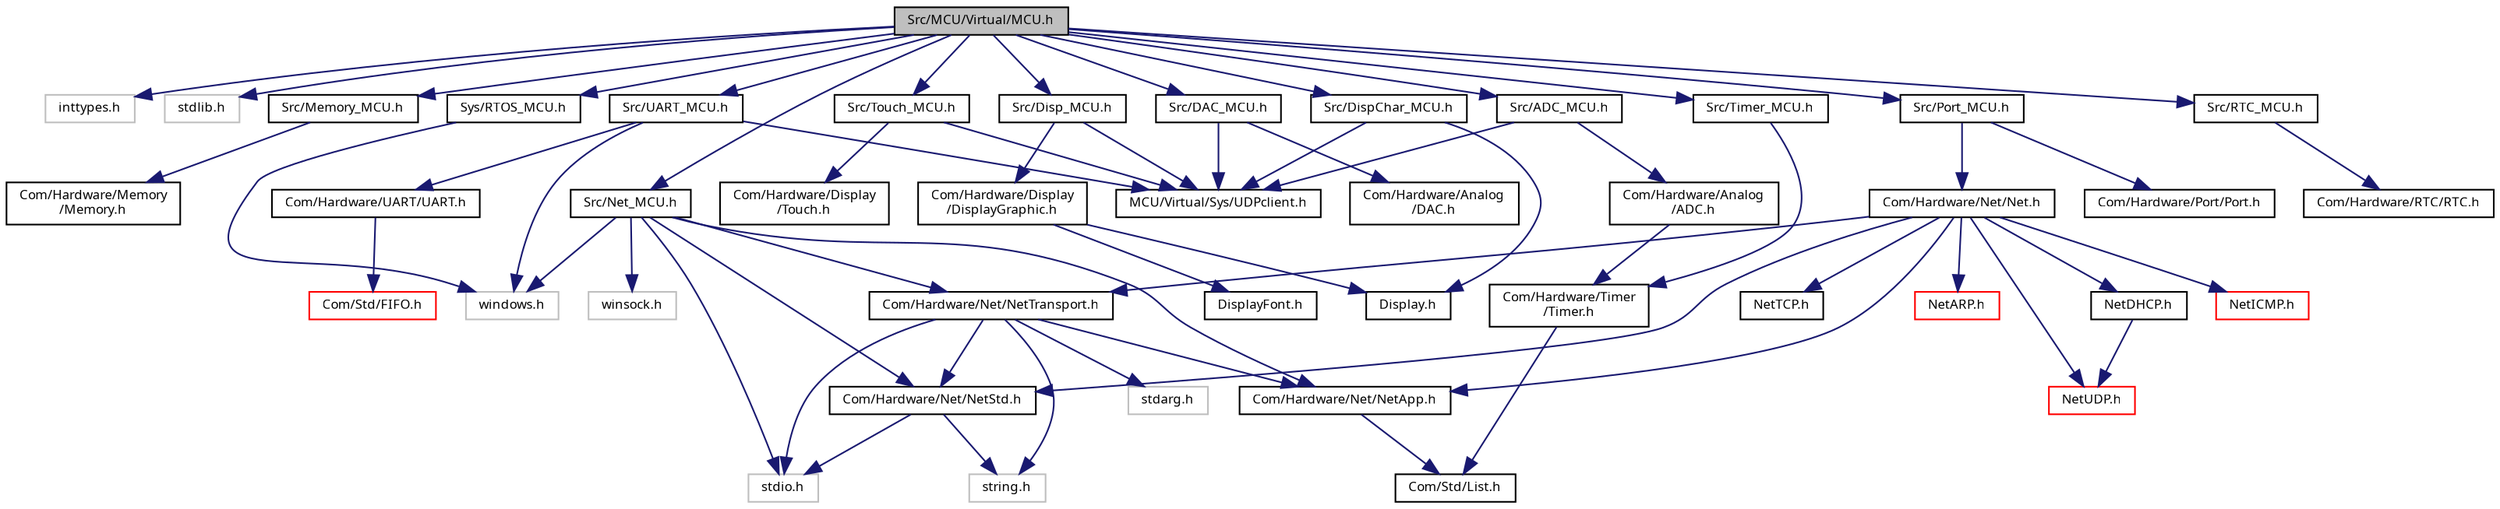 digraph "Src/MCU/Virtual/MCU.h"
{
  edge [fontname="Sans",fontsize="8",labelfontname="Sans",labelfontsize="8"];
  node [fontname="Sans",fontsize="8",shape=record];
  Node1 [label="Src/MCU/Virtual/MCU.h",height=0.2,width=0.4,color="black", fillcolor="grey75", style="filled", fontcolor="black"];
  Node1 -> Node2 [color="midnightblue",fontsize="8",style="solid",fontname="Sans"];
  Node2 [label="inttypes.h",height=0.2,width=0.4,color="grey75", fillcolor="white", style="filled"];
  Node1 -> Node3 [color="midnightblue",fontsize="8",style="solid",fontname="Sans"];
  Node3 [label="stdlib.h",height=0.2,width=0.4,color="grey75", fillcolor="white", style="filled"];
  Node1 -> Node4 [color="midnightblue",fontsize="8",style="solid",fontname="Sans"];
  Node4 [label="Src/Memory_MCU.h",height=0.2,width=0.4,color="black", fillcolor="white", style="filled",URL="$_memory___m_c_u_8h.html"];
  Node4 -> Node5 [color="midnightblue",fontsize="8",style="solid",fontname="Sans"];
  Node5 [label="Com/Hardware/Memory\l/Memory.h",height=0.2,width=0.4,color="black", fillcolor="white", style="filled",URL="$_memory_8h.html"];
  Node1 -> Node6 [color="midnightblue",fontsize="8",style="solid",fontname="Sans"];
  Node6 [label="Src/Net_MCU.h",height=0.2,width=0.4,color="black", fillcolor="white", style="filled",URL="$_net___m_c_u_8h_source.html"];
  Node6 -> Node7 [color="midnightblue",fontsize="8",style="solid",fontname="Sans"];
  Node7 [label="windows.h",height=0.2,width=0.4,color="grey75", fillcolor="white", style="filled"];
  Node6 -> Node8 [color="midnightblue",fontsize="8",style="solid",fontname="Sans"];
  Node8 [label="winsock.h",height=0.2,width=0.4,color="grey75", fillcolor="white", style="filled"];
  Node6 -> Node9 [color="midnightblue",fontsize="8",style="solid",fontname="Sans"];
  Node9 [label="stdio.h",height=0.2,width=0.4,color="grey75", fillcolor="white", style="filled"];
  Node6 -> Node10 [color="midnightblue",fontsize="8",style="solid",fontname="Sans"];
  Node10 [label="Com/Hardware/Net/NetStd.h",height=0.2,width=0.4,color="black", fillcolor="white", style="filled",URL="$_net_std_8h.html",tooltip="Standard include file. "];
  Node10 -> Node11 [color="midnightblue",fontsize="8",style="solid",fontname="Sans"];
  Node11 [label="string.h",height=0.2,width=0.4,color="grey75", fillcolor="white", style="filled"];
  Node10 -> Node9 [color="midnightblue",fontsize="8",style="solid",fontname="Sans"];
  Node6 -> Node12 [color="midnightblue",fontsize="8",style="solid",fontname="Sans"];
  Node12 [label="Com/Hardware/Net/NetApp.h",height=0.2,width=0.4,color="black", fillcolor="white", style="filled",URL="$_net_app_8h_source.html"];
  Node12 -> Node13 [color="midnightblue",fontsize="8",style="solid",fontname="Sans"];
  Node13 [label="Com/Std/List.h",height=0.2,width=0.4,color="black", fillcolor="white", style="filled",URL="$_list_8h.html"];
  Node6 -> Node14 [color="midnightblue",fontsize="8",style="solid",fontname="Sans"];
  Node14 [label="Com/Hardware/Net/NetTransport.h",height=0.2,width=0.4,color="black", fillcolor="white", style="filled",URL="$_net_transport_8h_source.html"];
  Node14 -> Node10 [color="midnightblue",fontsize="8",style="solid",fontname="Sans"];
  Node14 -> Node12 [color="midnightblue",fontsize="8",style="solid",fontname="Sans"];
  Node14 -> Node15 [color="midnightblue",fontsize="8",style="solid",fontname="Sans"];
  Node15 [label="stdarg.h",height=0.2,width=0.4,color="grey75", fillcolor="white", style="filled"];
  Node14 -> Node11 [color="midnightblue",fontsize="8",style="solid",fontname="Sans"];
  Node14 -> Node9 [color="midnightblue",fontsize="8",style="solid",fontname="Sans"];
  Node1 -> Node16 [color="midnightblue",fontsize="8",style="solid",fontname="Sans"];
  Node16 [label="Src/UART_MCU.h",height=0.2,width=0.4,color="black", fillcolor="white", style="filled",URL="$_u_a_r_t___m_c_u_8h.html"];
  Node16 -> Node17 [color="midnightblue",fontsize="8",style="solid",fontname="Sans"];
  Node17 [label="Com/Hardware/UART/UART.h",height=0.2,width=0.4,color="black", fillcolor="white", style="filled",URL="$_u_a_r_t_8h.html"];
  Node17 -> Node18 [color="midnightblue",fontsize="8",style="solid",fontname="Sans"];
  Node18 [label="Com/Std/FIFO.h",height=0.2,width=0.4,color="red", fillcolor="white", style="filled",URL="$_fifo_8h.html"];
  Node16 -> Node19 [color="midnightblue",fontsize="8",style="solid",fontname="Sans"];
  Node19 [label="MCU/Virtual/Sys/UDPclient.h",height=0.2,width=0.4,color="black", fillcolor="white", style="filled",URL="$_u_d_pclient_8h.html"];
  Node16 -> Node7 [color="midnightblue",fontsize="8",style="solid",fontname="Sans"];
  Node1 -> Node20 [color="midnightblue",fontsize="8",style="solid",fontname="Sans"];
  Node20 [label="Src/Port_MCU.h",height=0.2,width=0.4,color="black", fillcolor="white", style="filled",URL="$_port___m_c_u_8h_source.html"];
  Node20 -> Node21 [color="midnightblue",fontsize="8",style="solid",fontname="Sans"];
  Node21 [label="Com/Hardware/Port/Port.h",height=0.2,width=0.4,color="black", fillcolor="white", style="filled",URL="$_port_8h.html"];
  Node20 -> Node22 [color="midnightblue",fontsize="8",style="solid",fontname="Sans"];
  Node22 [label="Com/Hardware/Net/Net.h",height=0.2,width=0.4,color="black", fillcolor="white", style="filled",URL="$_net_8h.html"];
  Node22 -> Node10 [color="midnightblue",fontsize="8",style="solid",fontname="Sans"];
  Node22 -> Node12 [color="midnightblue",fontsize="8",style="solid",fontname="Sans"];
  Node22 -> Node14 [color="midnightblue",fontsize="8",style="solid",fontname="Sans"];
  Node22 -> Node23 [color="midnightblue",fontsize="8",style="solid",fontname="Sans"];
  Node23 [label="NetARP.h",height=0.2,width=0.4,color="red", fillcolor="white", style="filled",URL="$_net_a_r_p_8h_source.html"];
  Node22 -> Node24 [color="midnightblue",fontsize="8",style="solid",fontname="Sans"];
  Node24 [label="NetDHCP.h",height=0.2,width=0.4,color="black", fillcolor="white", style="filled",URL="$_net_d_h_c_p_8h_source.html"];
  Node24 -> Node25 [color="midnightblue",fontsize="8",style="solid",fontname="Sans"];
  Node25 [label="NetUDP.h",height=0.2,width=0.4,color="red", fillcolor="white", style="filled",URL="$_net_u_d_p_8h_source.html"];
  Node22 -> Node26 [color="midnightblue",fontsize="8",style="solid",fontname="Sans"];
  Node26 [label="NetICMP.h",height=0.2,width=0.4,color="red", fillcolor="white", style="filled",URL="$_net_i_c_m_p_8h_source.html"];
  Node22 -> Node27 [color="midnightblue",fontsize="8",style="solid",fontname="Sans"];
  Node27 [label="NetTCP.h",height=0.2,width=0.4,color="black", fillcolor="white", style="filled",URL="$_net_t_c_p_8h_source.html"];
  Node22 -> Node25 [color="midnightblue",fontsize="8",style="solid",fontname="Sans"];
  Node1 -> Node28 [color="midnightblue",fontsize="8",style="solid",fontname="Sans"];
  Node28 [label="Src/RTC_MCU.h",height=0.2,width=0.4,color="black", fillcolor="white", style="filled",URL="$_r_t_c___m_c_u_8h.html"];
  Node28 -> Node29 [color="midnightblue",fontsize="8",style="solid",fontname="Sans"];
  Node29 [label="Com/Hardware/RTC/RTC.h",height=0.2,width=0.4,color="black", fillcolor="white", style="filled",URL="$_r_t_c_8h.html"];
  Node1 -> Node30 [color="midnightblue",fontsize="8",style="solid",fontname="Sans"];
  Node30 [label="Sys/RTOS_MCU.h",height=0.2,width=0.4,color="black", fillcolor="white", style="filled",URL="$_r_t_o_s___m_c_u_8h.html"];
  Node30 -> Node7 [color="midnightblue",fontsize="8",style="solid",fontname="Sans"];
  Node1 -> Node31 [color="midnightblue",fontsize="8",style="solid",fontname="Sans"];
  Node31 [label="Src/Timer_MCU.h",height=0.2,width=0.4,color="black", fillcolor="white", style="filled",URL="$_timer___m_c_u_8h.html"];
  Node31 -> Node32 [color="midnightblue",fontsize="8",style="solid",fontname="Sans"];
  Node32 [label="Com/Hardware/Timer\l/Timer.h",height=0.2,width=0.4,color="black", fillcolor="white", style="filled",URL="$_hardware_2_timer_2_timer_8h_source.html"];
  Node32 -> Node13 [color="midnightblue",fontsize="8",style="solid",fontname="Sans"];
  Node1 -> Node33 [color="midnightblue",fontsize="8",style="solid",fontname="Sans"];
  Node33 [label="Src/Touch_MCU.h",height=0.2,width=0.4,color="black", fillcolor="white", style="filled",URL="$_touch___m_c_u_8h_source.html"];
  Node33 -> Node34 [color="midnightblue",fontsize="8",style="solid",fontname="Sans"];
  Node34 [label="Com/Hardware/Display\l/Touch.h",height=0.2,width=0.4,color="black", fillcolor="white", style="filled",URL="$_touch_8h.html"];
  Node33 -> Node19 [color="midnightblue",fontsize="8",style="solid",fontname="Sans"];
  Node1 -> Node35 [color="midnightblue",fontsize="8",style="solid",fontname="Sans"];
  Node35 [label="Src/ADC_MCU.h",height=0.2,width=0.4,color="black", fillcolor="white", style="filled",URL="$_a_d_c___m_c_u_8h_source.html"];
  Node35 -> Node36 [color="midnightblue",fontsize="8",style="solid",fontname="Sans"];
  Node36 [label="Com/Hardware/Analog\l/ADC.h",height=0.2,width=0.4,color="black", fillcolor="white", style="filled",URL="$_a_d_c_8h.html"];
  Node36 -> Node32 [color="midnightblue",fontsize="8",style="solid",fontname="Sans"];
  Node35 -> Node19 [color="midnightblue",fontsize="8",style="solid",fontname="Sans"];
  Node1 -> Node37 [color="midnightblue",fontsize="8",style="solid",fontname="Sans"];
  Node37 [label="Src/DAC_MCU.h",height=0.2,width=0.4,color="black", fillcolor="white", style="filled",URL="$_d_a_c___m_c_u_8h_source.html"];
  Node37 -> Node38 [color="midnightblue",fontsize="8",style="solid",fontname="Sans"];
  Node38 [label="Com/Hardware/Analog\l/DAC.h",height=0.2,width=0.4,color="black", fillcolor="white", style="filled",URL="$_d_a_c_8h.html"];
  Node37 -> Node19 [color="midnightblue",fontsize="8",style="solid",fontname="Sans"];
  Node1 -> Node39 [color="midnightblue",fontsize="8",style="solid",fontname="Sans"];
  Node39 [label="Src/Disp_MCU.h",height=0.2,width=0.4,color="black", fillcolor="white", style="filled",URL="$_disp___m_c_u_8h_source.html"];
  Node39 -> Node40 [color="midnightblue",fontsize="8",style="solid",fontname="Sans"];
  Node40 [label="Com/Hardware/Display\l/DisplayGraphic.h",height=0.2,width=0.4,color="black", fillcolor="white", style="filled",URL="$_display_graphic_8h.html"];
  Node40 -> Node41 [color="midnightblue",fontsize="8",style="solid",fontname="Sans"];
  Node41 [label="Display.h",height=0.2,width=0.4,color="black", fillcolor="white", style="filled",URL="$_display_8h.html"];
  Node40 -> Node42 [color="midnightblue",fontsize="8",style="solid",fontname="Sans"];
  Node42 [label="DisplayFont.h",height=0.2,width=0.4,color="black", fillcolor="white", style="filled",URL="$_display_font_8h.html"];
  Node39 -> Node19 [color="midnightblue",fontsize="8",style="solid",fontname="Sans"];
  Node1 -> Node43 [color="midnightblue",fontsize="8",style="solid",fontname="Sans"];
  Node43 [label="Src/DispChar_MCU.h",height=0.2,width=0.4,color="black", fillcolor="white", style="filled",URL="$_disp_char___m_c_u_8h_source.html"];
  Node43 -> Node41 [color="midnightblue",fontsize="8",style="solid",fontname="Sans"];
  Node43 -> Node19 [color="midnightblue",fontsize="8",style="solid",fontname="Sans"];
}
